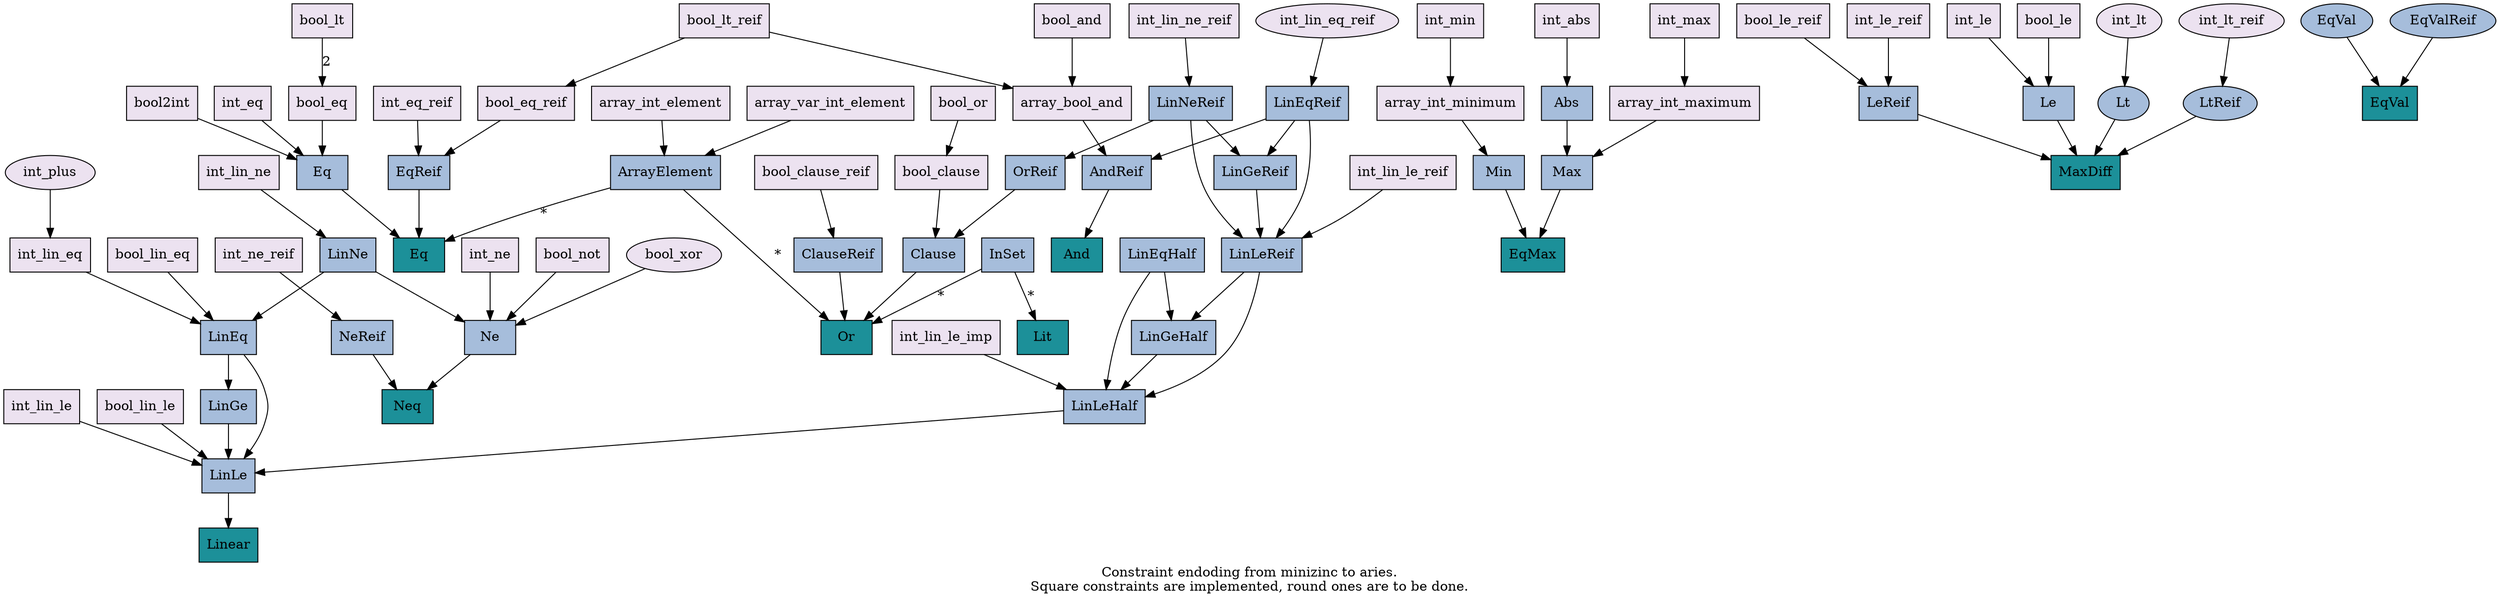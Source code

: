 // This document describes constraint encoding from minizinc to aries.
// Use Graphviz to generate the graph.

digraph constraints {
    label="Constraint endoding from minizinc to aries.\nSquare constraints are implemented, round ones are to be done."
    node [shape=rectangle colorscheme=pubugn3 style=filled] 

    // ---------- Minizinc ----------
    {
        node [fillcolor=1]
        mzn_array_int_element [label="array_int_element"]
        mzn_array_int_maximum [label="array_int_maximum"]
        mzn_array_int_minimum [label="array_int_minimum"]
        mzn_array_var_int_element [label="array_var_int_element"]
        mzn_int_abs [label="int_abs"]
        // mzn_int_div [label="int_div"] [shape=ellipse]
        mzn_int_eq [label="int_eq"]
        mzn_int_eq_reif [label="int_eq_reif"]
        mzn_int_le [label="int_le"]
        mzn_int_le_reif [label="int_le_reif"]
        mzn_int_lin_eq [label="int_lin_eq"]
        mzn_int_lin_eq_reif [label="int_lin_eq_reif"] [shape=ellipse]
        mzn_int_lin_le [label="int_lin_le"]
        mzn_int_lin_le_imp [label="int_lin_le_imp"]
        mzn_int_lin_le_reif [label="int_lin_le_reif"]
        mzn_int_lin_ne [label="int_lin_ne"]
        mzn_int_lin_ne_reif [label="int_lin_ne_reif"]
        mzn_int_lt [label="int_lt"] [shape=ellipse]
        mzn_int_lt_reif [label="int_lt_reif"] [shape=ellipse]
        mzn_int_max [label="int_max"]
        mzn_int_min [label="int_min"]
        // mzn_int_mod [label="int_mod"] [shape=ellipse]
        mzn_int_ne [label="int_ne"]
        mzn_int_ne_reif [label="int_ne_reif"]
        mzn_int_plus [label="int_plus"] [shape=ellipse]
        // mzn_int_pow [label="int_pow"] [shape=ellipse]
        // mzn_int_times [label="int_times"] [shape=ellipse]
        // mzn_set_in [label="set_in"] [shape=ellipse]
        mzn_array_bool_and [label="array_bool_and"]
        // mzn_array_bool_element [label="array_bool_element"] [shape=ellipse]
        // mzn_array_bool_xor [label="array_bool_xor"] [shape=ellipse]
        // mzn_array_var_bool_element [label="array_var_bool_element"] [shape=ellipse]
        mzn_bool_and [label="bool_and"]
        mzn_bool_clause [label="bool_clause"]
        mzn_bool_clause_reif [label="bool_clause_reif"]
        mzn_bool_eq [label="bool_eq"]
        mzn_bool_eq_reif [label="bool_eq_reif"]
        mzn_bool_le [label="bool_le"]
        mzn_bool_le_reif [label="bool_le_reif"]
        mzn_bool_lin_eq [label="bool_lin_eq"]
        mzn_bool_lin_le [label="bool_lin_le"]
        mzn_bool_lt [label="bool_lt"]
        mzn_bool_lt_reif [label="bool_lt_reif"]
        mzn_bool_not [label="bool_not"]
        mzn_bool_or [label="bool_or"]
        mzn_bool_xor [label="bool_xor"] [shape=ellipse]
        // mzn_bool_xor_reif [label="bool_xor_reif"] [shape=ellipse]
        mzn_bool2int [label="bool2int"]
    }
        

    // ---------- Solver API ----------
    {
        node [fillcolor=2]
        api_Abs [label="Abs"]
        api_AndReif [label="AndReif"]
        api_ArrayElement [label="ArrayElement"]
        api_Clause [label="Clause"]
        api_ClauseReif [label="ClauseReif"]
        api_Eq [label="Eq"]
        api_EqReif [label="EqReif"]
        api_EqVal [label="EqVal"] [shape=ellipse]
        api_EqValReif [label="EqValReif"] [shape=ellipse]
        api_InSet [label="InSet"]
        api_Le [label="Le"]
        api_LeReif [label="LeReif"]
        api_LinEq [label="LinEq"]
        api_LinEqHalf [label="LinEqHalf"]
        api_LinEqReif [label="LinEqReif"]
        api_LinGe [label="LinGe"]
        api_LinGeHalf [label="LinGeHalf"]
        api_LinGeReif [label="LinGeReif"]
        api_LinLe [label="LinLe"]
        api_LinLeHalf [label="LinLeHalf"]
        api_LinLeReif [label="LinLeReif"]
        api_LinNe [label="LinNe"]
        api_LinNeReif [label="LinNeReif"]
        api_Lt [label="Lt"] [shape=ellipse]
        api_LtReif [label="LtReif"] [shape=ellipse]
        api_Max [label="Max"]
        api_Min [label="Min"]
        api_Ne [label="Ne"]
        api_NeReif [label="NeReif"]
        api_OrReif [label="OrReif"]
    }

    // ---------- Solver ----------
    {
        node [fillcolor=3]
        // sol_Alternative [label="Alternative"]
        sol_And [label="And"]
        sol_Eq [label="Eq"]
        sol_EqMax [label="EqMax"]
        sol_EqVal [label="EqVal"]
        // sol_EqVarMulLit [label="EqVarMulLit"]
        sol_Linear [label="Linear"]
        sol_Lit [label="Lit"]
        sol_MaxDiff [label="MaxDiff"] // b - a <= ub
        sol_Neq [label="Neq"]
        // sol_NeqVal [label="NeqVal"]
        sol_Or [label="Or"]
    }

    // ---------- Minizinc ----------
    mzn_array_int_element -> api_ArrayElement
    mzn_array_int_maximum -> api_Max
    mzn_array_int_minimum -> api_Min
    mzn_array_var_int_element -> api_ArrayElement
    mzn_int_abs -> api_Abs
    // mzn_int_div
    mzn_int_eq -> api_Eq
    mzn_int_eq_reif -> api_EqReif
    mzn_int_le -> api_Le
    mzn_int_le_reif -> api_LeReif
    mzn_int_lin_eq -> api_LinEq
    mzn_int_lin_eq_reif -> api_LinEqReif
    mzn_int_lin_le -> api_LinLe
    mzn_int_lin_le_imp -> api_LinLeHalf
    mzn_int_lin_le_reif -> api_LinLeReif
    mzn_int_lin_ne -> api_LinNe
    mzn_int_lin_ne_reif -> api_LinNeReif
    mzn_int_lt -> api_Lt
    mzn_int_lt_reif -> api_LtReif
    mzn_int_max -> mzn_array_int_maximum
    mzn_int_min -> mzn_array_int_minimum
    // mzn_int_mod
    mzn_int_ne -> api_Ne
    mzn_int_ne_reif -> api_NeReif
    mzn_int_plus -> mzn_int_lin_eq
    // mzn_int_pow
    // mzn_int_times
    // mzn_set_in

    mzn_array_bool_and -> api_AndReif
    // mzn_array_bool_element
    // mzn_array_bool_xor
    // mzn_array_var_bool_element
    mzn_bool_and -> mzn_array_bool_and
    mzn_bool_clause -> api_Clause
    mzn_bool_clause_reif -> api_ClauseReif
    mzn_bool_eq -> api_Eq
    mzn_bool_eq_reif -> api_EqReif
    mzn_bool_le -> api_Le
    mzn_bool_le_reif -> api_LeReif
    mzn_bool_lin_eq -> api_LinEq
    mzn_bool_lin_le -> api_LinLe
    mzn_bool_lt -> mzn_bool_eq [label="2"]
    mzn_bool_lt_reif -> { mzn_array_bool_and; mzn_bool_eq_reif }
    mzn_bool_not -> api_Ne
    mzn_bool_or -> mzn_bool_clause
    mzn_bool_xor -> api_Ne
    // mzn_bool_xor_reif
    mzn_bool2int -> api_Eq

    // ---------- Solver API ----------
    api_Abs -> api_Max
    api_AndReif -> sol_And
    api_ArrayElement -> { sol_Eq; sol_Or } [label="*"]
    api_Clause -> sol_Or
    api_ClauseReif -> sol_Or
    api_Eq -> sol_Eq
    api_EqReif -> sol_Eq
    api_EqVal -> sol_EqVal
    api_EqValReif -> sol_EqVal
    api_InSet -> { sol_Or; sol_Lit } [label="*"]
    api_Le -> sol_MaxDiff
    api_LeReif -> sol_MaxDiff
    api_LinEq -> { api_LinLe; api_LinGe }
    api_LinEqHalf -> { api_LinLeHalf; api_LinGeHalf }
    api_LinEqReif -> { api_LinLeReif; api_LinGeReif; api_AndReif }
    api_LinGe -> api_LinLe
    api_LinGeHalf -> api_LinLeHalf
    api_LinGeReif -> api_LinLeReif
    api_LinLe -> sol_Linear
    api_LinLeHalf -> api_LinLe
    api_LinLeReif -> { api_LinLeHalf; api_LinGeHalf }
    api_LinNe -> { api_LinEq; api_Ne }
    api_LinNeReif -> { api_LinLeReif; api_LinGeReif; api_OrReif }
    api_Lt -> sol_MaxDiff
    api_LtReif -> sol_MaxDiff
    api_Max -> sol_EqMax
    api_Min -> sol_EqMax
    api_Ne -> sol_Neq
    api_NeReif -> sol_Neq
    api_OrReif -> api_Clause
}
